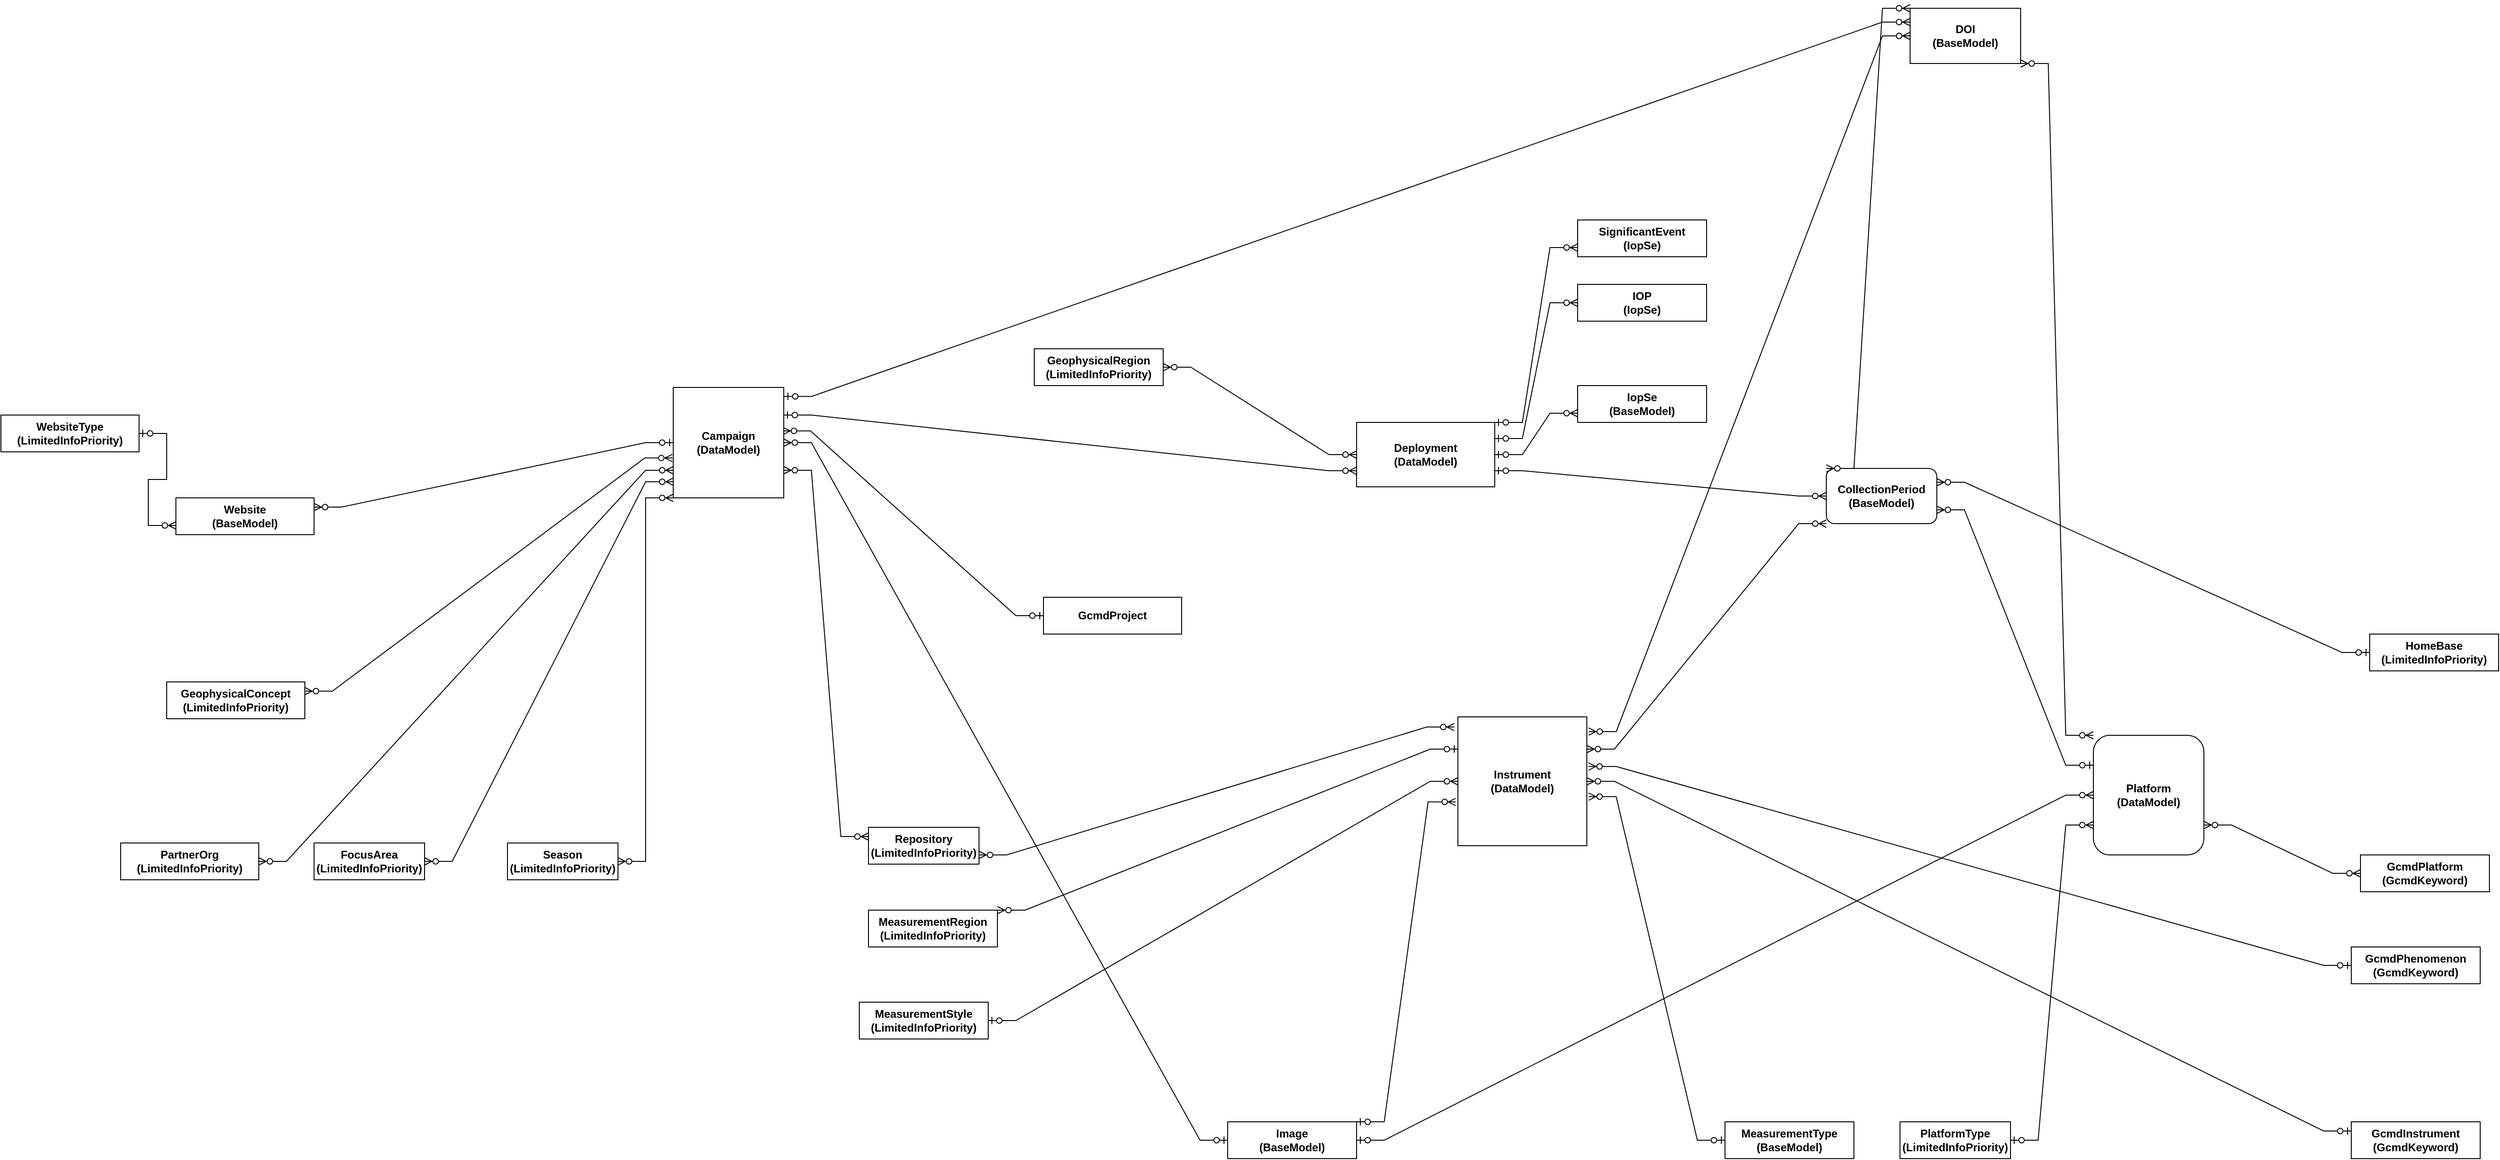 <mxfile version="20.8.16" type="device"><diagram id="R2lEEEUBdFMjLlhIrx00" name="Page-1"><mxGraphModel dx="3713" dy="3053" grid="1" gridSize="10" guides="1" tooltips="1" connect="1" arrows="1" fold="1" page="1" pageScale="1" pageWidth="4681" pageHeight="3300" math="0" shadow="0" extFonts="Permanent Marker^https://fonts.googleapis.com/css?family=Permanent+Marker"><root><mxCell id="0"/><mxCell id="1" parent="0"/><mxCell id="9ptNH3ZvajxN7baYCHJx-173" value="" style="edgeStyle=entityRelationEdgeStyle;fontSize=12;html=1;endArrow=ERzeroToMany;startArrow=ERzeroToOne;rounded=0;entryX=0;entryY=0.75;entryDx=0;entryDy=0;entryPerimeter=0;exitX=1;exitY=0.25;exitDx=0;exitDy=0;" parent="1" source="ni-QKVxs90N84a18FNyX-15" target="ni-QKVxs90N84a18FNyX-16" edge="1"><mxGeometry width="100" height="100" relative="1" as="geometry"><mxPoint x="1000" y="860" as="sourcePoint"/><mxPoint x="1580.36" y="689.68" as="targetPoint"/></mxGeometry></mxCell><mxCell id="9ptNH3ZvajxN7baYCHJx-177" value="&lt;b&gt;Platform&lt;br&gt;&lt;/b&gt;&lt;b style=&quot;border-color: var(--border-color);&quot;&gt;(DataModel&lt;/b&gt;&lt;b style=&quot;border-color: var(--border-color);&quot;&gt;)&lt;/b&gt;&lt;b&gt;&lt;br&gt;&lt;/b&gt;" style="rounded=1;whiteSpace=wrap;html=1;" parent="1" vertex="1"><mxGeometry x="2420" y="1010" width="120" height="130" as="geometry"/></mxCell><mxCell id="9ptNH3ZvajxN7baYCHJx-181" value="" style="edgeStyle=entityRelationEdgeStyle;fontSize=12;html=1;endArrow=ERzeroToMany;startArrow=ERzeroToOne;rounded=0;entryX=0;entryY=0.25;entryDx=0;entryDy=0;exitX=1.004;exitY=0.081;exitDx=0;exitDy=0;exitPerimeter=0;" parent="1" source="ni-QKVxs90N84a18FNyX-15" target="ni-QKVxs90N84a18FNyX-47" edge="1"><mxGeometry width="100" height="100" relative="1" as="geometry"><mxPoint x="1060" y="810" as="sourcePoint"/><mxPoint x="610" y="620" as="targetPoint"/></mxGeometry></mxCell><mxCell id="9ptNH3ZvajxN7baYCHJx-183" value="" style="edgeStyle=entityRelationEdgeStyle;fontSize=12;html=1;endArrow=ERzeroToMany;startArrow=ERzeroToOne;rounded=0;exitX=0;exitY=0.5;exitDx=0;exitDy=0;entryX=1;entryY=0.5;entryDx=0;entryDy=0;" parent="1" source="ni-QKVxs90N84a18FNyX-44" target="ni-QKVxs90N84a18FNyX-15" edge="1"><mxGeometry width="100" height="100" relative="1" as="geometry"><mxPoint x="950" y="600" as="sourcePoint"/><mxPoint x="1164" y="665" as="targetPoint"/></mxGeometry></mxCell><mxCell id="9ptNH3ZvajxN7baYCHJx-184" value="" style="edgeStyle=entityRelationEdgeStyle;fontSize=12;html=1;endArrow=ERzeroToMany;startArrow=ERzeroToOne;rounded=0;entryX=0.992;entryY=0.394;entryDx=0;entryDy=0;exitX=0;exitY=0.5;exitDx=0;exitDy=0;entryPerimeter=0;" parent="1" source="ni-QKVxs90N84a18FNyX-17" target="ni-QKVxs90N84a18FNyX-15" edge="1"><mxGeometry width="100" height="100" relative="1" as="geometry"><mxPoint x="1644" y="990" as="sourcePoint"/><mxPoint x="1170.44" y="754.64" as="targetPoint"/></mxGeometry></mxCell><mxCell id="9ptNH3ZvajxN7baYCHJx-190" value="" style="edgeStyle=entityRelationEdgeStyle;fontSize=12;html=1;endArrow=ERzeroToMany;endFill=1;startArrow=ERzeroToMany;rounded=0;exitX=1;exitY=0.25;exitDx=0;exitDy=0;entryX=-0.008;entryY=0.639;entryDx=0;entryDy=0;entryPerimeter=0;" parent="1" source="ni-QKVxs90N84a18FNyX-9" target="ni-QKVxs90N84a18FNyX-15" edge="1"><mxGeometry width="100" height="100" relative="1" as="geometry"><mxPoint x="628" y="652" as="sourcePoint"/><mxPoint x="1048" y="752" as="targetPoint"/></mxGeometry></mxCell><mxCell id="9ptNH3ZvajxN7baYCHJx-191" value="" style="edgeStyle=entityRelationEdgeStyle;fontSize=12;html=1;endArrow=ERzeroToMany;endFill=1;startArrow=ERzeroToMany;rounded=0;exitX=1;exitY=0.5;exitDx=0;exitDy=0;entryX=0;entryY=0.75;entryDx=0;entryDy=0;" parent="1" source="ni-QKVxs90N84a18FNyX-1" target="ni-QKVxs90N84a18FNyX-15" edge="1"><mxGeometry width="100" height="100" relative="1" as="geometry"><mxPoint x="638" y="632" as="sourcePoint"/><mxPoint x="908" y="572" as="targetPoint"/></mxGeometry></mxCell><mxCell id="9ptNH3ZvajxN7baYCHJx-192" value="" style="edgeStyle=entityRelationEdgeStyle;fontSize=12;html=1;endArrow=ERzeroToMany;endFill=1;startArrow=ERzeroToMany;rounded=0;exitX=1;exitY=0.5;exitDx=0;exitDy=0;entryX=0;entryY=0.854;entryDx=0;entryDy=0;entryPerimeter=0;" parent="1" source="ni-QKVxs90N84a18FNyX-4" target="ni-QKVxs90N84a18FNyX-15" edge="1"><mxGeometry width="100" height="100" relative="1" as="geometry"><mxPoint x="648" y="642" as="sourcePoint"/><mxPoint x="952" y="497" as="targetPoint"/></mxGeometry></mxCell><mxCell id="9ptNH3ZvajxN7baYCHJx-193" value="" style="edgeStyle=entityRelationEdgeStyle;fontSize=12;html=1;endArrow=ERzeroToMany;endFill=1;startArrow=ERzeroToMany;rounded=0;exitX=1;exitY=0.5;exitDx=0;exitDy=0;entryX=0;entryY=1;entryDx=0;entryDy=0;" parent="1" source="ni-QKVxs90N84a18FNyX-5" target="ni-QKVxs90N84a18FNyX-15" edge="1"><mxGeometry width="100" height="100" relative="1" as="geometry"><mxPoint x="928" y="1242" as="sourcePoint"/><mxPoint x="903" y="792" as="targetPoint"/></mxGeometry></mxCell><mxCell id="9ptNH3ZvajxN7baYCHJx-194" value="" style="edgeStyle=entityRelationEdgeStyle;fontSize=12;html=1;endArrow=ERzeroToMany;endFill=1;startArrow=ERzeroToMany;rounded=0;entryX=1;entryY=0.75;entryDx=0;entryDy=0;exitX=0;exitY=0.25;exitDx=0;exitDy=0;" parent="1" source="ni-QKVxs90N84a18FNyX-7" target="ni-QKVxs90N84a18FNyX-15" edge="1"><mxGeometry width="100" height="100" relative="1" as="geometry"><mxPoint x="1028" y="1072.0" as="sourcePoint"/><mxPoint x="936.02" y="856.75" as="targetPoint"/></mxGeometry></mxCell><mxCell id="9ptNH3ZvajxN7baYCHJx-197" value="" style="edgeStyle=entityRelationEdgeStyle;fontSize=12;html=1;endArrow=ERzeroToMany;startArrow=ERzeroToOne;rounded=0;entryX=1;entryY=0.25;entryDx=0;entryDy=0;exitX=0;exitY=0.5;exitDx=0;exitDy=0;" parent="1" source="ni-QKVxs90N84a18FNyX-15" target="ni-QKVxs90N84a18FNyX-11" edge="1"><mxGeometry width="100" height="100" relative="1" as="geometry"><mxPoint x="868" y="572" as="sourcePoint"/><mxPoint x="908" y="217.0" as="targetPoint"/></mxGeometry></mxCell><mxCell id="ni-QKVxs90N84a18FNyX-1" value="&lt;b&gt;PartnerOrg&lt;br&gt;(&lt;/b&gt;&lt;b style=&quot;border-color: var(--border-color);&quot;&gt;LimitedInfoPriority&lt;/b&gt;&lt;b&gt;)&lt;br&gt;&lt;/b&gt;" style="rounded=0;whiteSpace=wrap;html=1;" vertex="1" parent="1"><mxGeometry x="278" y="1127" width="150" height="40" as="geometry"/></mxCell><mxCell id="ni-QKVxs90N84a18FNyX-4" value="&lt;b&gt;FocusArea&lt;br&gt;&lt;/b&gt;&lt;b style=&quot;border-color: var(--border-color);&quot;&gt;(&lt;/b&gt;&lt;b style=&quot;border-color: var(--border-color);&quot;&gt;LimitedInfoPriority&lt;/b&gt;&lt;b style=&quot;border-color: var(--border-color);&quot;&gt;)&lt;/b&gt;&lt;b&gt;&lt;br&gt;&lt;/b&gt;" style="rounded=0;whiteSpace=wrap;html=1;" vertex="1" parent="1"><mxGeometry x="488" y="1127" width="120" height="40" as="geometry"/></mxCell><mxCell id="ni-QKVxs90N84a18FNyX-5" value="&lt;b&gt;Season&lt;br&gt;&lt;/b&gt;&lt;b style=&quot;border-color: var(--border-color);&quot;&gt;(&lt;/b&gt;&lt;b style=&quot;border-color: var(--border-color);&quot;&gt;LimitedInfoPriority&lt;/b&gt;&lt;b style=&quot;border-color: var(--border-color);&quot;&gt;)&lt;/b&gt;&lt;b&gt;&lt;br&gt;&lt;/b&gt;" style="rounded=0;whiteSpace=wrap;html=1;" vertex="1" parent="1"><mxGeometry x="698" y="1127" width="120" height="40" as="geometry"/></mxCell><mxCell id="ni-QKVxs90N84a18FNyX-7" value="&lt;b&gt;Repository&lt;br&gt;&lt;/b&gt;&lt;b style=&quot;border-color: var(--border-color);&quot;&gt;(&lt;/b&gt;&lt;b style=&quot;border-color: var(--border-color);&quot;&gt;LimitedInfoPriority&lt;/b&gt;&lt;b style=&quot;border-color: var(--border-color);&quot;&gt;)&lt;/b&gt;&lt;b&gt;&lt;br&gt;&lt;/b&gt;" style="rounded=0;whiteSpace=wrap;html=1;" vertex="1" parent="1"><mxGeometry x="1090" y="1110" width="120" height="40" as="geometry"/></mxCell><mxCell id="ni-QKVxs90N84a18FNyX-8" value="&lt;b&gt;PlatformType&lt;br&gt;&lt;/b&gt;&lt;b style=&quot;border-color: var(--border-color);&quot;&gt;(&lt;/b&gt;&lt;b style=&quot;border-color: var(--border-color);&quot;&gt;LimitedInfoPriority&lt;/b&gt;&lt;b style=&quot;border-color: var(--border-color);&quot;&gt;)&lt;/b&gt;&lt;b&gt;&lt;br&gt;&lt;/b&gt;" style="rounded=0;whiteSpace=wrap;html=1;" vertex="1" parent="1"><mxGeometry x="2210" y="1430" width="120" height="40" as="geometry"/></mxCell><mxCell id="ni-QKVxs90N84a18FNyX-9" value="&lt;b&gt;GeophysicalConcept&lt;br&gt;&lt;/b&gt;&lt;b style=&quot;border-color: var(--border-color);&quot;&gt;(&lt;/b&gt;&lt;b style=&quot;border-color: var(--border-color);&quot;&gt;LimitedInfoPriority&lt;/b&gt;&lt;b style=&quot;border-color: var(--border-color);&quot;&gt;)&lt;/b&gt;&lt;b&gt;&lt;br&gt;&lt;/b&gt;" style="rounded=0;whiteSpace=wrap;html=1;" vertex="1" parent="1"><mxGeometry x="328" y="952" width="150" height="40" as="geometry"/></mxCell><mxCell id="ni-QKVxs90N84a18FNyX-10" value="&lt;b&gt;WebsiteType&lt;br&gt;&lt;/b&gt;&lt;b style=&quot;border-color: var(--border-color);&quot;&gt;(&lt;/b&gt;&lt;b style=&quot;border-color: var(--border-color);&quot;&gt;LimitedInfoPriority&lt;/b&gt;&lt;b style=&quot;border-color: var(--border-color);&quot;&gt;)&lt;/b&gt;&lt;b&gt;&lt;br&gt;&lt;/b&gt;" style="rounded=0;whiteSpace=wrap;html=1;" vertex="1" parent="1"><mxGeometry x="148" y="662" width="150" height="40" as="geometry"/></mxCell><mxCell id="ni-QKVxs90N84a18FNyX-11" value="&lt;b&gt;Website&lt;br&gt;(&lt;/b&gt;&lt;b style=&quot;border-color: var(--border-color);&quot;&gt;BaseModel&lt;/b&gt;&lt;b&gt;)&lt;br&gt;&lt;/b&gt;" style="rounded=0;whiteSpace=wrap;html=1;" vertex="1" parent="1"><mxGeometry x="338" y="752" width="150" height="40" as="geometry"/></mxCell><mxCell id="ni-QKVxs90N84a18FNyX-15" value="&lt;b&gt;Campaign&lt;br&gt;&lt;/b&gt;&lt;b style=&quot;border-color: var(--border-color);&quot;&gt;(DataModel&lt;/b&gt;&lt;b style=&quot;border-color: var(--border-color);&quot;&gt;)&lt;/b&gt;&lt;b&gt;&lt;br&gt;&lt;/b&gt;" style="rounded=0;whiteSpace=wrap;html=1;" vertex="1" parent="1"><mxGeometry x="878" y="632" width="120" height="120" as="geometry"/></mxCell><mxCell id="ni-QKVxs90N84a18FNyX-16" value="&lt;b&gt;Deployment&lt;br&gt;&lt;/b&gt;&lt;b style=&quot;border-color: var(--border-color);&quot;&gt;(DataModel&lt;/b&gt;&lt;b style=&quot;border-color: var(--border-color);&quot;&gt;)&lt;/b&gt;&lt;b&gt;&lt;br&gt;&lt;/b&gt;" style="rounded=0;whiteSpace=wrap;html=1;" vertex="1" parent="1"><mxGeometry x="1620" y="670" width="150" height="70" as="geometry"/></mxCell><mxCell id="ni-QKVxs90N84a18FNyX-17" value="&lt;b&gt;GcmdProject&lt;/b&gt;" style="rounded=0;whiteSpace=wrap;html=1;" vertex="1" parent="1"><mxGeometry x="1280" y="860" width="150" height="40" as="geometry"/></mxCell><mxCell id="ni-QKVxs90N84a18FNyX-18" value="" style="edgeStyle=entityRelationEdgeStyle;fontSize=12;html=1;endArrow=ERzeroToMany;startArrow=ERzeroToOne;rounded=0;exitX=1;exitY=0.5;exitDx=0;exitDy=0;entryX=0;entryY=0.75;entryDx=0;entryDy=0;" edge="1" parent="1" source="ni-QKVxs90N84a18FNyX-10" target="ni-QKVxs90N84a18FNyX-11"><mxGeometry width="100" height="100" relative="1" as="geometry"><mxPoint x="578" y="762" as="sourcePoint"/><mxPoint x="288" y="372" as="targetPoint"/></mxGeometry></mxCell><mxCell id="ni-QKVxs90N84a18FNyX-19" value="&lt;b&gt;MeasurementRegion&lt;br&gt;&lt;/b&gt;&lt;b style=&quot;border-color: var(--border-color);&quot;&gt;(&lt;/b&gt;&lt;b style=&quot;border-color: var(--border-color);&quot;&gt;LimitedInfoPriority&lt;/b&gt;&lt;b style=&quot;border-color: var(--border-color);&quot;&gt;)&lt;/b&gt;&lt;b&gt;&lt;br&gt;&lt;/b&gt;" style="rounded=0;whiteSpace=wrap;html=1;" vertex="1" parent="1"><mxGeometry x="1090" y="1200" width="140" height="40" as="geometry"/></mxCell><mxCell id="ni-QKVxs90N84a18FNyX-20" value="&lt;b&gt;GeophysicalRegion&lt;br&gt;&lt;/b&gt;&lt;b style=&quot;border-color: var(--border-color);&quot;&gt;(&lt;/b&gt;&lt;b style=&quot;border-color: var(--border-color);&quot;&gt;LimitedInfoPriority&lt;/b&gt;&lt;b style=&quot;border-color: var(--border-color);&quot;&gt;)&lt;/b&gt;&lt;b&gt;&lt;br&gt;&lt;/b&gt;" style="rounded=0;whiteSpace=wrap;html=1;" vertex="1" parent="1"><mxGeometry x="1270" y="590" width="140" height="40" as="geometry"/></mxCell><mxCell id="ni-QKVxs90N84a18FNyX-21" value="&lt;b&gt;Instrument&lt;br&gt;(DataModel)&lt;br&gt;&lt;/b&gt;" style="rounded=0;whiteSpace=wrap;html=1;" vertex="1" parent="1"><mxGeometry x="1730" y="990" width="140" height="140" as="geometry"/></mxCell><mxCell id="ni-QKVxs90N84a18FNyX-23" value="" style="edgeStyle=entityRelationEdgeStyle;fontSize=12;html=1;endArrow=ERzeroToMany;startArrow=ERzeroToOne;rounded=0;exitX=0;exitY=0.25;exitDx=0;exitDy=0;entryX=1;entryY=0;entryDx=0;entryDy=0;" edge="1" parent="1" source="ni-QKVxs90N84a18FNyX-21" target="ni-QKVxs90N84a18FNyX-19"><mxGeometry width="100" height="100" relative="1" as="geometry"><mxPoint x="1640" y="1270" as="sourcePoint"/><mxPoint x="1740" y="1170" as="targetPoint"/></mxGeometry></mxCell><mxCell id="ni-QKVxs90N84a18FNyX-26" value="&lt;b&gt;MeasurementStyle&lt;br&gt;&lt;/b&gt;&lt;b style=&quot;border-color: var(--border-color);&quot;&gt;(&lt;/b&gt;&lt;b style=&quot;border-color: var(--border-color);&quot;&gt;LimitedInfoPriority&lt;/b&gt;&lt;b style=&quot;border-color: var(--border-color);&quot;&gt;)&lt;/b&gt;&lt;b&gt;&lt;br&gt;&lt;/b&gt;" style="rounded=0;whiteSpace=wrap;html=1;" vertex="1" parent="1"><mxGeometry x="1080" y="1300" width="140" height="40" as="geometry"/></mxCell><mxCell id="ni-QKVxs90N84a18FNyX-27" value="" style="edgeStyle=entityRelationEdgeStyle;fontSize=12;html=1;endArrow=ERzeroToMany;startArrow=ERzeroToOne;rounded=0;entryX=0;entryY=0.5;entryDx=0;entryDy=0;" edge="1" parent="1" source="ni-QKVxs90N84a18FNyX-26" target="ni-QKVxs90N84a18FNyX-21"><mxGeometry width="100" height="100" relative="1" as="geometry"><mxPoint x="1020" y="1700" as="sourcePoint"/><mxPoint x="1120" y="1600" as="targetPoint"/></mxGeometry></mxCell><mxCell id="ni-QKVxs90N84a18FNyX-32" value="&lt;b&gt;MeasurementType&lt;br&gt;&lt;/b&gt;&lt;b style=&quot;border-color: var(--border-color);&quot;&gt;(BaseModel)&lt;/b&gt;&lt;b&gt;&lt;br&gt;&lt;/b&gt;" style="rounded=0;whiteSpace=wrap;html=1;" vertex="1" parent="1"><mxGeometry x="2020" y="1430" width="140" height="40" as="geometry"/></mxCell><mxCell id="ni-QKVxs90N84a18FNyX-33" value="" style="edgeStyle=entityRelationEdgeStyle;fontSize=12;html=1;endArrow=ERzeroToMany;startArrow=ERzeroToOne;rounded=0;exitX=0;exitY=0.5;exitDx=0;exitDy=0;entryX=1.013;entryY=0.619;entryDx=0;entryDy=0;entryPerimeter=0;" edge="1" parent="1" source="ni-QKVxs90N84a18FNyX-32" target="ni-QKVxs90N84a18FNyX-21"><mxGeometry width="100" height="100" relative="1" as="geometry"><mxPoint x="2180" y="1570" as="sourcePoint"/><mxPoint x="2280" y="1470" as="targetPoint"/></mxGeometry></mxCell><mxCell id="ni-QKVxs90N84a18FNyX-34" value="&lt;b&gt;GcmdInstrument&lt;br&gt;&lt;/b&gt;&lt;b style=&quot;border-color: var(--border-color);&quot;&gt;(GcmdKeyword)&lt;/b&gt;&lt;b&gt;&lt;br&gt;&lt;/b&gt;" style="rounded=0;whiteSpace=wrap;html=1;" vertex="1" parent="1"><mxGeometry x="2700" y="1430" width="140" height="40" as="geometry"/></mxCell><mxCell id="ni-QKVxs90N84a18FNyX-35" value="&lt;b&gt;GcmdPhenomenon&lt;br&gt;&lt;/b&gt;&lt;b style=&quot;border-color: var(--border-color);&quot;&gt;(GcmdKeyword)&lt;/b&gt;&lt;b&gt;&lt;br&gt;&lt;/b&gt;" style="rounded=0;whiteSpace=wrap;html=1;" vertex="1" parent="1"><mxGeometry x="2700" y="1240" width="140" height="40" as="geometry"/></mxCell><mxCell id="ni-QKVxs90N84a18FNyX-36" value="" style="edgeStyle=entityRelationEdgeStyle;fontSize=12;html=1;endArrow=ERzeroToMany;startArrow=ERzeroToOne;rounded=0;entryX=1;entryY=0.5;entryDx=0;entryDy=0;exitX=0;exitY=0.25;exitDx=0;exitDy=0;" edge="1" parent="1" source="ni-QKVxs90N84a18FNyX-34" target="ni-QKVxs90N84a18FNyX-21"><mxGeometry width="100" height="100" relative="1" as="geometry"><mxPoint x="2180" y="1570" as="sourcePoint"/><mxPoint x="2280" y="1470" as="targetPoint"/></mxGeometry></mxCell><mxCell id="ni-QKVxs90N84a18FNyX-37" value="" style="edgeStyle=entityRelationEdgeStyle;fontSize=12;html=1;endArrow=ERzeroToMany;startArrow=ERzeroToOne;rounded=0;exitX=0;exitY=0.5;exitDx=0;exitDy=0;entryX=1.013;entryY=0.385;entryDx=0;entryDy=0;entryPerimeter=0;" edge="1" parent="1" source="ni-QKVxs90N84a18FNyX-35" target="ni-QKVxs90N84a18FNyX-21"><mxGeometry width="100" height="100" relative="1" as="geometry"><mxPoint x="2240" y="1640" as="sourcePoint"/><mxPoint x="1810" y="1050" as="targetPoint"/></mxGeometry></mxCell><mxCell id="ni-QKVxs90N84a18FNyX-38" value="&lt;b&gt;GcmdPlatform&lt;br&gt;&lt;/b&gt;&lt;b style=&quot;border-color: var(--border-color);&quot;&gt;(GcmdKeyword)&lt;/b&gt;&lt;b&gt;&lt;br&gt;&lt;/b&gt;" style="rounded=0;whiteSpace=wrap;html=1;" vertex="1" parent="1"><mxGeometry x="2710" y="1140" width="140" height="40" as="geometry"/></mxCell><mxCell id="ni-QKVxs90N84a18FNyX-39" value="" style="edgeStyle=entityRelationEdgeStyle;fontSize=12;html=1;endArrow=ERzeroToMany;endFill=1;startArrow=ERzeroToMany;rounded=0;exitX=0;exitY=0.5;exitDx=0;exitDy=0;entryX=1;entryY=0.75;entryDx=0;entryDy=0;" edge="1" parent="1" source="ni-QKVxs90N84a18FNyX-38" target="9ptNH3ZvajxN7baYCHJx-177"><mxGeometry width="100" height="100" relative="1" as="geometry"><mxPoint x="2120" y="1430" as="sourcePoint"/><mxPoint x="2220" y="1330" as="targetPoint"/></mxGeometry></mxCell><mxCell id="ni-QKVxs90N84a18FNyX-40" value="&lt;b&gt;CollectionPeriod&lt;br&gt;&lt;/b&gt;&lt;b style=&quot;border-color: var(--border-color);&quot;&gt;(BaseModel&lt;/b&gt;&lt;b style=&quot;border-color: var(--border-color);&quot;&gt;)&lt;/b&gt;&lt;b&gt;&lt;br&gt;&lt;/b&gt;" style="rounded=1;whiteSpace=wrap;html=1;" vertex="1" parent="1"><mxGeometry x="2130" y="720" width="120" height="60" as="geometry"/></mxCell><mxCell id="ni-QKVxs90N84a18FNyX-41" value="" style="edgeStyle=entityRelationEdgeStyle;fontSize=12;html=1;endArrow=ERzeroToMany;startArrow=ERzeroToOne;rounded=0;exitX=0;exitY=0.25;exitDx=0;exitDy=0;entryX=1;entryY=0.75;entryDx=0;entryDy=0;" edge="1" parent="1" source="9ptNH3ZvajxN7baYCHJx-177" target="ni-QKVxs90N84a18FNyX-40"><mxGeometry width="100" height="100" relative="1" as="geometry"><mxPoint x="2220" y="860" as="sourcePoint"/><mxPoint x="2320" y="760" as="targetPoint"/></mxGeometry></mxCell><mxCell id="ni-QKVxs90N84a18FNyX-42" value="" style="edgeStyle=entityRelationEdgeStyle;fontSize=12;html=1;endArrow=ERzeroToMany;endFill=1;startArrow=ERzeroToMany;rounded=0;exitX=0;exitY=1;exitDx=0;exitDy=0;entryX=1;entryY=0.25;entryDx=0;entryDy=0;" edge="1" parent="1" source="ni-QKVxs90N84a18FNyX-40" target="ni-QKVxs90N84a18FNyX-21"><mxGeometry width="100" height="100" relative="1" as="geometry"><mxPoint x="2440" y="1410" as="sourcePoint"/><mxPoint x="2210" y="1180" as="targetPoint"/></mxGeometry></mxCell><mxCell id="ni-QKVxs90N84a18FNyX-43" value="" style="edgeStyle=entityRelationEdgeStyle;fontSize=12;html=1;endArrow=ERzeroToMany;endFill=1;startArrow=ERzeroToMany;rounded=0;exitX=1;exitY=0.75;exitDx=0;exitDy=0;entryX=-0.028;entryY=0.079;entryDx=0;entryDy=0;entryPerimeter=0;" edge="1" parent="1" source="ni-QKVxs90N84a18FNyX-7" target="ni-QKVxs90N84a18FNyX-21"><mxGeometry width="100" height="100" relative="1" as="geometry"><mxPoint x="1380" y="1430" as="sourcePoint"/><mxPoint x="1480" y="1330" as="targetPoint"/></mxGeometry></mxCell><mxCell id="ni-QKVxs90N84a18FNyX-44" value="&lt;b&gt;Image&lt;br&gt;&lt;/b&gt;&lt;b style=&quot;border-color: var(--border-color);&quot;&gt;(BaseModel)&lt;/b&gt;&lt;b&gt;&lt;br&gt;&lt;/b&gt;" style="rounded=0;whiteSpace=wrap;html=1;" vertex="1" parent="1"><mxGeometry x="1480" y="1430" width="140" height="40" as="geometry"/></mxCell><mxCell id="ni-QKVxs90N84a18FNyX-45" value="" style="edgeStyle=entityRelationEdgeStyle;fontSize=12;html=1;endArrow=ERzeroToMany;startArrow=ERzeroToOne;rounded=0;entryX=-0.017;entryY=0.66;entryDx=0;entryDy=0;entryPerimeter=0;exitX=1;exitY=0;exitDx=0;exitDy=0;" edge="1" parent="1" source="ni-QKVxs90N84a18FNyX-44" target="ni-QKVxs90N84a18FNyX-21"><mxGeometry width="100" height="100" relative="1" as="geometry"><mxPoint x="1780" y="1420" as="sourcePoint"/><mxPoint x="1880" y="1320" as="targetPoint"/></mxGeometry></mxCell><mxCell id="ni-QKVxs90N84a18FNyX-46" value="" style="edgeStyle=entityRelationEdgeStyle;fontSize=12;html=1;endArrow=ERzeroToMany;startArrow=ERzeroToOne;rounded=0;entryX=0;entryY=0.5;entryDx=0;entryDy=0;" edge="1" parent="1" source="ni-QKVxs90N84a18FNyX-44" target="9ptNH3ZvajxN7baYCHJx-177"><mxGeometry width="100" height="100" relative="1" as="geometry"><mxPoint x="1780" y="1420" as="sourcePoint"/><mxPoint x="1880" y="1320" as="targetPoint"/></mxGeometry></mxCell><mxCell id="ni-QKVxs90N84a18FNyX-47" value="&lt;b&gt;DOI&lt;br&gt;(BaseModel)&lt;br&gt;&lt;/b&gt;" style="rounded=0;whiteSpace=wrap;html=1;" vertex="1" parent="1"><mxGeometry x="2221" y="220" width="120" height="60" as="geometry"/></mxCell><mxCell id="ni-QKVxs90N84a18FNyX-48" value="" style="edgeStyle=entityRelationEdgeStyle;fontSize=12;html=1;endArrow=ERzeroToMany;endFill=1;startArrow=ERzeroToMany;rounded=0;entryX=0;entryY=0;entryDx=0;entryDy=0;exitX=1;exitY=1;exitDx=0;exitDy=0;" edge="1" parent="1" source="ni-QKVxs90N84a18FNyX-47" target="9ptNH3ZvajxN7baYCHJx-177"><mxGeometry width="100" height="100" relative="1" as="geometry"><mxPoint x="1780" y="1130" as="sourcePoint"/><mxPoint x="1880" y="1030" as="targetPoint"/></mxGeometry></mxCell><mxCell id="ni-QKVxs90N84a18FNyX-49" value="" style="edgeStyle=entityRelationEdgeStyle;fontSize=12;html=1;endArrow=ERzeroToMany;endFill=1;startArrow=ERzeroToMany;rounded=0;exitX=0;exitY=0;exitDx=0;exitDy=0;entryX=0;entryY=0;entryDx=0;entryDy=0;" edge="1" parent="1" source="ni-QKVxs90N84a18FNyX-40" target="ni-QKVxs90N84a18FNyX-47"><mxGeometry width="100" height="100" relative="1" as="geometry"><mxPoint x="2270" y="1130" as="sourcePoint"/><mxPoint x="2370" y="1030" as="targetPoint"/></mxGeometry></mxCell><mxCell id="ni-QKVxs90N84a18FNyX-50" value="" style="edgeStyle=entityRelationEdgeStyle;fontSize=12;html=1;endArrow=ERzeroToMany;startArrow=ERzeroToOne;rounded=0;exitX=1;exitY=0.5;exitDx=0;exitDy=0;entryX=0;entryY=0.75;entryDx=0;entryDy=0;" edge="1" parent="1" source="ni-QKVxs90N84a18FNyX-8" target="9ptNH3ZvajxN7baYCHJx-177"><mxGeometry width="100" height="100" relative="1" as="geometry"><mxPoint x="1380" y="1130" as="sourcePoint"/><mxPoint x="1480" y="1030" as="targetPoint"/></mxGeometry></mxCell><mxCell id="ni-QKVxs90N84a18FNyX-51" value="&lt;b&gt;HomeBase&lt;br&gt;&lt;/b&gt;&lt;b style=&quot;border-color: var(--border-color);&quot;&gt;(&lt;/b&gt;&lt;b style=&quot;border-color: var(--border-color);&quot;&gt;LimitedInfoPriority&lt;/b&gt;&lt;b style=&quot;border-color: var(--border-color);&quot;&gt;)&lt;/b&gt;&lt;b&gt;&lt;br&gt;&lt;/b&gt;" style="rounded=0;whiteSpace=wrap;html=1;" vertex="1" parent="1"><mxGeometry x="2720" y="900" width="140" height="40" as="geometry"/></mxCell><mxCell id="ni-QKVxs90N84a18FNyX-52" value="" style="edgeStyle=entityRelationEdgeStyle;fontSize=12;html=1;endArrow=ERzeroToMany;startArrow=ERzeroToOne;rounded=0;exitX=0;exitY=0.5;exitDx=0;exitDy=0;entryX=1;entryY=0.25;entryDx=0;entryDy=0;" edge="1" parent="1" source="ni-QKVxs90N84a18FNyX-51" target="ni-QKVxs90N84a18FNyX-40"><mxGeometry width="100" height="100" relative="1" as="geometry"><mxPoint x="2520" y="1130" as="sourcePoint"/><mxPoint x="2620" y="1030" as="targetPoint"/></mxGeometry></mxCell><mxCell id="ni-QKVxs90N84a18FNyX-53" value="" style="edgeStyle=entityRelationEdgeStyle;fontSize=12;html=1;endArrow=ERzeroToMany;endFill=1;startArrow=ERzeroToMany;rounded=0;exitX=1.014;exitY=0.114;exitDx=0;exitDy=0;exitPerimeter=0;" edge="1" parent="1" source="ni-QKVxs90N84a18FNyX-21" target="ni-QKVxs90N84a18FNyX-47"><mxGeometry width="100" height="100" relative="1" as="geometry"><mxPoint x="1940" y="1010" as="sourcePoint"/><mxPoint x="2250" y="880" as="targetPoint"/></mxGeometry></mxCell><mxCell id="ni-QKVxs90N84a18FNyX-54" value="" style="edgeStyle=entityRelationEdgeStyle;fontSize=12;html=1;endArrow=ERzeroToMany;endFill=1;startArrow=ERzeroToMany;rounded=0;exitX=1;exitY=0.5;exitDx=0;exitDy=0;entryX=0;entryY=0.5;entryDx=0;entryDy=0;" edge="1" parent="1" source="ni-QKVxs90N84a18FNyX-20" target="ni-QKVxs90N84a18FNyX-16"><mxGeometry width="100" height="100" relative="1" as="geometry"><mxPoint x="1490" y="670" as="sourcePoint"/><mxPoint x="1590" y="570" as="targetPoint"/></mxGeometry></mxCell><mxCell id="ni-QKVxs90N84a18FNyX-55" value="&lt;b&gt;IopSe&lt;br&gt;&lt;/b&gt;&lt;b style=&quot;border-color: var(--border-color);&quot;&gt;(BaseModel&lt;/b&gt;&lt;b style=&quot;border-color: var(--border-color);&quot;&gt;)&lt;/b&gt;&lt;b&gt;&lt;br&gt;&lt;/b&gt;" style="rounded=0;whiteSpace=wrap;html=1;" vertex="1" parent="1"><mxGeometry x="1860" y="630" width="140" height="40" as="geometry"/></mxCell><mxCell id="ni-QKVxs90N84a18FNyX-56" value="&lt;b&gt;IOP&lt;br&gt;&lt;/b&gt;&lt;b style=&quot;border-color: var(--border-color);&quot;&gt;(IopSe&lt;/b&gt;&lt;b style=&quot;border-color: var(--border-color);&quot;&gt;)&lt;/b&gt;&lt;b&gt;&lt;br&gt;&lt;/b&gt;" style="rounded=0;whiteSpace=wrap;html=1;" vertex="1" parent="1"><mxGeometry x="1860" y="520" width="140" height="40" as="geometry"/></mxCell><mxCell id="ni-QKVxs90N84a18FNyX-57" value="&lt;b&gt;SignificantEvent&lt;br&gt;&lt;/b&gt;&lt;b style=&quot;border-color: var(--border-color);&quot;&gt;(IopSe&lt;/b&gt;&lt;b style=&quot;border-color: var(--border-color);&quot;&gt;)&lt;/b&gt;&lt;b&gt;&lt;br&gt;&lt;/b&gt;" style="rounded=0;whiteSpace=wrap;html=1;" vertex="1" parent="1"><mxGeometry x="1860" y="450" width="140" height="40" as="geometry"/></mxCell><mxCell id="ni-QKVxs90N84a18FNyX-58" value="" style="edgeStyle=entityRelationEdgeStyle;fontSize=12;html=1;endArrow=ERzeroToMany;startArrow=ERzeroToOne;rounded=0;exitX=1;exitY=0.5;exitDx=0;exitDy=0;entryX=0;entryY=0.75;entryDx=0;entryDy=0;" edge="1" parent="1" source="ni-QKVxs90N84a18FNyX-16" target="ni-QKVxs90N84a18FNyX-55"><mxGeometry width="100" height="100" relative="1" as="geometry"><mxPoint x="1490" y="1130" as="sourcePoint"/><mxPoint x="1590" y="1030" as="targetPoint"/></mxGeometry></mxCell><mxCell id="ni-QKVxs90N84a18FNyX-59" value="" style="edgeStyle=entityRelationEdgeStyle;fontSize=12;html=1;endArrow=ERzeroToMany;startArrow=ERzeroToOne;rounded=0;exitX=1;exitY=0.25;exitDx=0;exitDy=0;entryX=0;entryY=0.5;entryDx=0;entryDy=0;" edge="1" parent="1" source="ni-QKVxs90N84a18FNyX-16" target="ni-QKVxs90N84a18FNyX-56"><mxGeometry width="100" height="100" relative="1" as="geometry"><mxPoint x="1780" y="715" as="sourcePoint"/><mxPoint x="1870" y="670" as="targetPoint"/></mxGeometry></mxCell><mxCell id="ni-QKVxs90N84a18FNyX-60" value="" style="edgeStyle=entityRelationEdgeStyle;fontSize=12;html=1;endArrow=ERzeroToMany;startArrow=ERzeroToOne;rounded=0;exitX=1;exitY=0;exitDx=0;exitDy=0;entryX=0;entryY=0.75;entryDx=0;entryDy=0;" edge="1" parent="1" source="ni-QKVxs90N84a18FNyX-16" target="ni-QKVxs90N84a18FNyX-57"><mxGeometry width="100" height="100" relative="1" as="geometry"><mxPoint x="1780" y="697.5" as="sourcePoint"/><mxPoint x="1870" y="550" as="targetPoint"/></mxGeometry></mxCell><mxCell id="ni-QKVxs90N84a18FNyX-61" value="" style="edgeStyle=entityRelationEdgeStyle;fontSize=12;html=1;endArrow=ERzeroToMany;startArrow=ERzeroToOne;rounded=0;exitX=1;exitY=0.75;exitDx=0;exitDy=0;entryX=0;entryY=0.5;entryDx=0;entryDy=0;" edge="1" parent="1" source="ni-QKVxs90N84a18FNyX-16" target="ni-QKVxs90N84a18FNyX-40"><mxGeometry width="100" height="100" relative="1" as="geometry"><mxPoint x="1780" y="715" as="sourcePoint"/><mxPoint x="1870" y="670" as="targetPoint"/></mxGeometry></mxCell></root></mxGraphModel></diagram></mxfile>